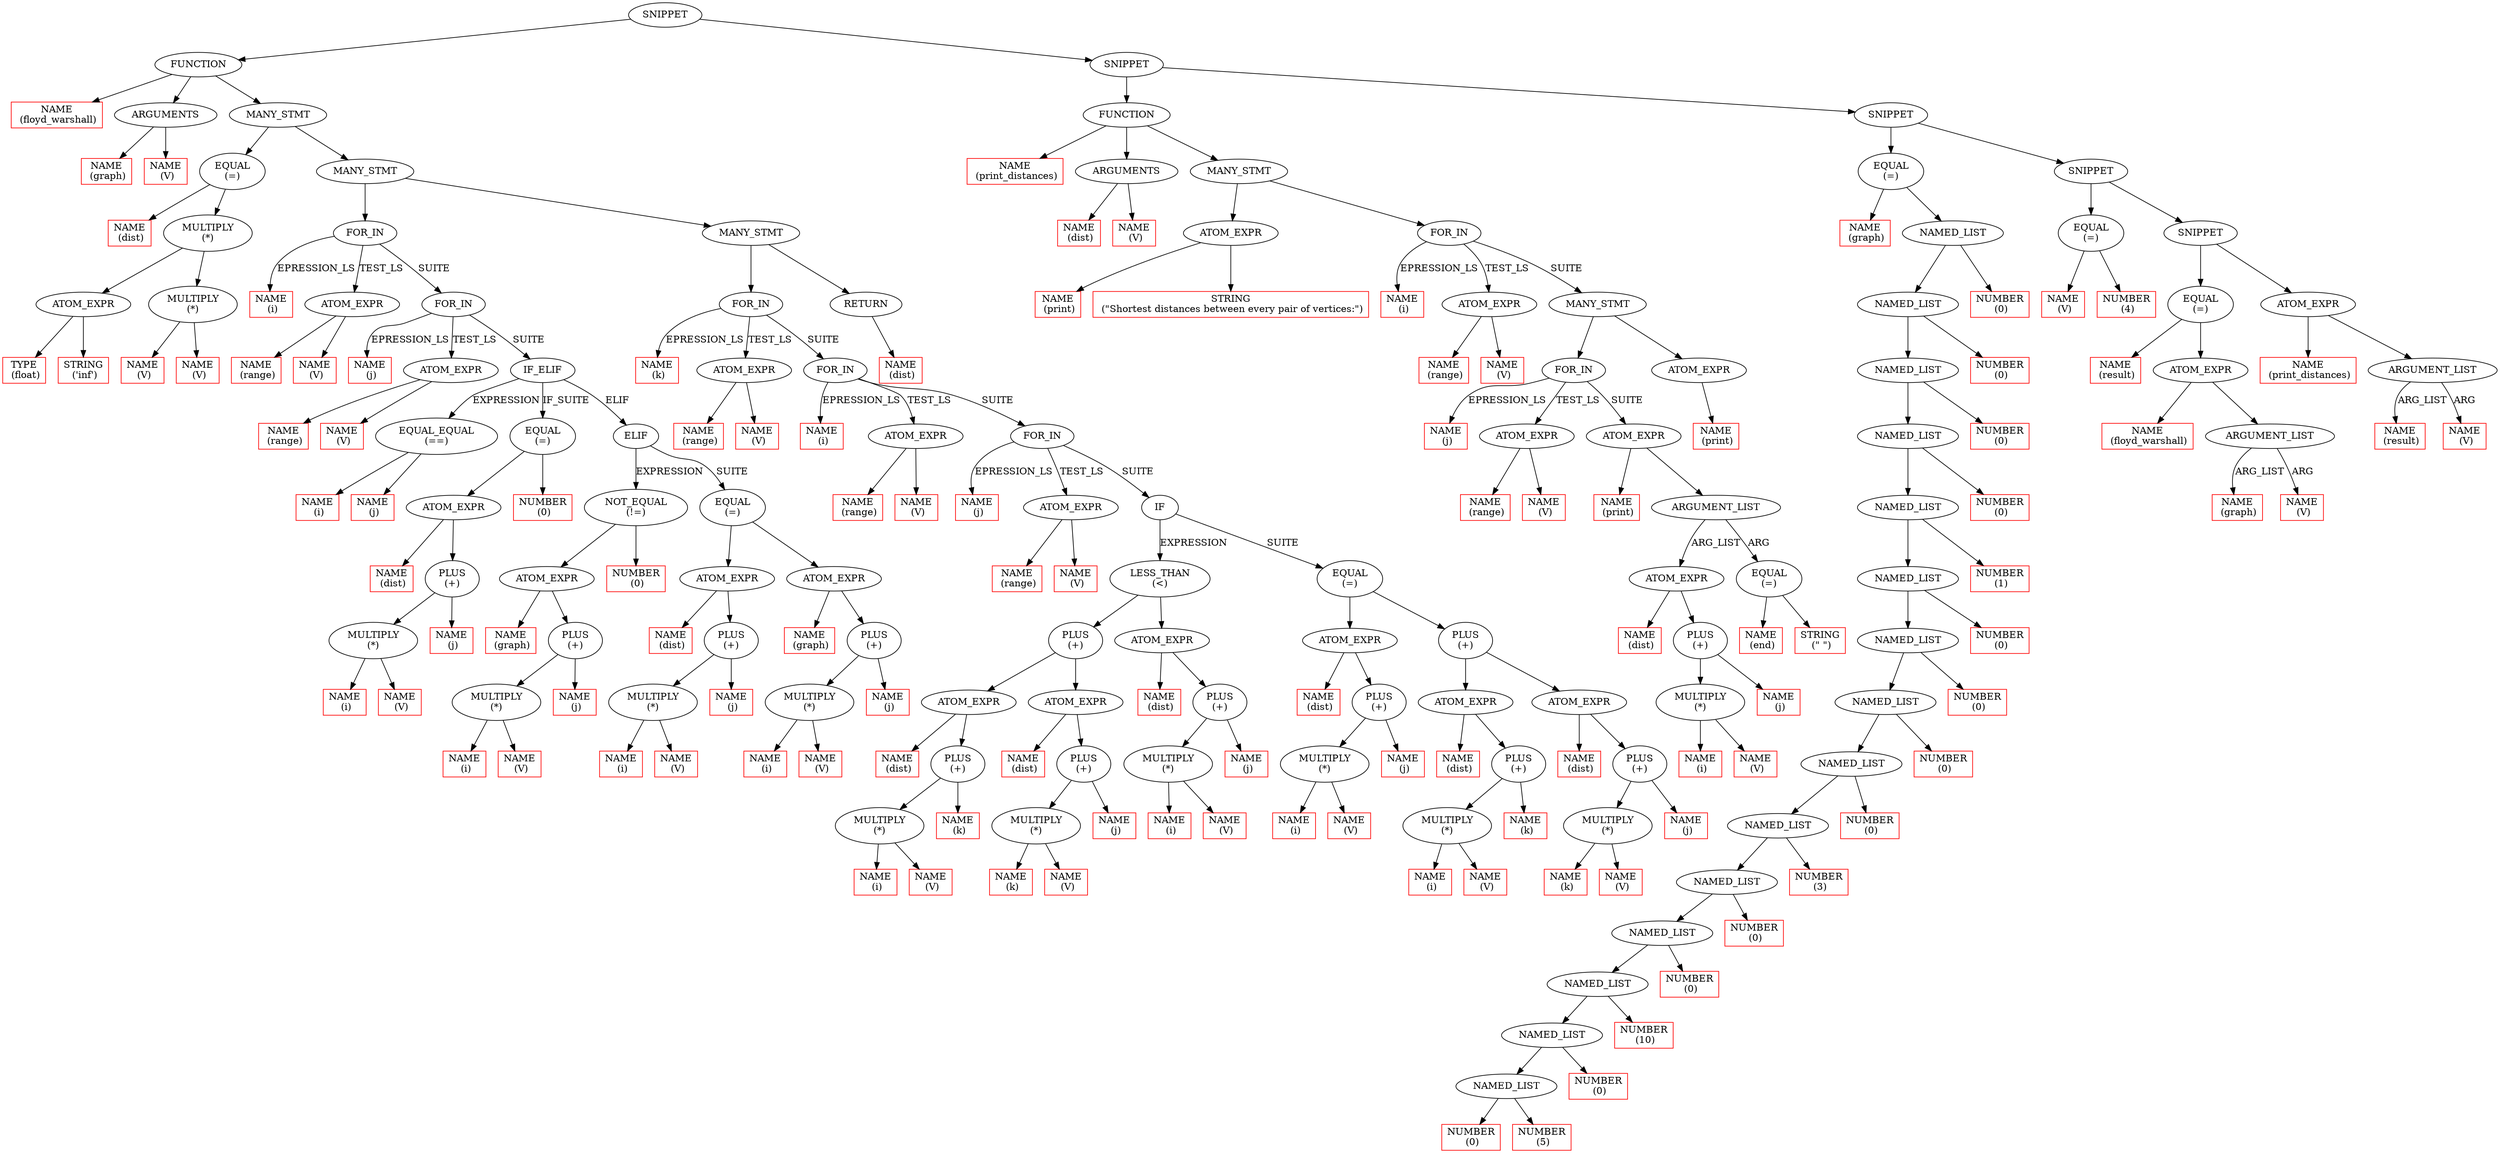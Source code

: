 




digraph ASTVisual {
 ordering = out ;
10 [ label="NAME
 (graph)", color = "red", shape="box"]
20 [ label="NAME
 (V)", color = "red", shape="box"]
30 [ label="ARGUMENTS"]
40 [ label="NAME
 (dist)", color = "red", shape="box"]
50 [ label="TYPE
 (float)", color = "red", shape="box"]
60 [ label="STRING
 ('inf')", color = "red", shape="box"]
70 [ label="ATOM_EXPR"]
80 [ label="MULTIPLY
(*)"]
90 [ label="NAME
 (V)", color = "red", shape="box"]
100 [ label="MULTIPLY
(*)"]
110 [ label="NAME
 (V)", color = "red", shape="box"]
120 [ label="EQUAL
(=)"]
130 [ label="NAME
 (i)", color = "red", shape="box"]
140 [ label="NAME
 (range)", color = "red", shape="box"]
150 [ label="NAME
 (V)", color = "red", shape="box"]
160 [ label="ATOM_EXPR"]
170 [ label="NAME
 (j)", color = "red", shape="box"]
180 [ label="NAME
 (range)", color = "red", shape="box"]
190 [ label="NAME
 (V)", color = "red", shape="box"]
200 [ label="ATOM_EXPR"]
210 [ label="NAME
 (i)", color = "red", shape="box"]
220 [ label="EQUAL_EQUAL
(==)"]
230 [ label="NAME
 (j)", color = "red", shape="box"]
240 [ label="NAME
 (dist)", color = "red", shape="box"]
250 [ label="NAME
 (i)", color = "red", shape="box"]
260 [ label="MULTIPLY
(*)"]
270 [ label="NAME
 (V)", color = "red", shape="box"]
280 [ label="NAME
 (j)", color = "red", shape="box"]
290 [ label="PLUS
(+)"]
300 [ label="ATOM_EXPR"]
310 [ label="NUMBER
 (0)", color = "red", shape="box"]
320 [ label="EQUAL
(=)"]
330 [ label="NAME
 (graph)", color = "red", shape="box"]
340 [ label="NAME
 (i)", color = "red", shape="box"]
350 [ label="MULTIPLY
(*)"]
360 [ label="NAME
 (V)", color = "red", shape="box"]
370 [ label="NAME
 (j)", color = "red", shape="box"]
380 [ label="PLUS
(+)"]
390 [ label="ATOM_EXPR"]
400 [ label="NOT_EQUAL
(!=)"]
410 [ label="NUMBER
 (0)", color = "red", shape="box"]
420 [ label="NAME
 (dist)", color = "red", shape="box"]
430 [ label="NAME
 (i)", color = "red", shape="box"]
440 [ label="MULTIPLY
(*)"]
450 [ label="NAME
 (V)", color = "red", shape="box"]
460 [ label="NAME
 (j)", color = "red", shape="box"]
470 [ label="PLUS
(+)"]
480 [ label="ATOM_EXPR"]
490 [ label="NAME
 (graph)", color = "red", shape="box"]
500 [ label="NAME
 (i)", color = "red", shape="box"]
510 [ label="MULTIPLY
(*)"]
520 [ label="NAME
 (V)", color = "red", shape="box"]
530 [ label="NAME
 (j)", color = "red", shape="box"]
540 [ label="PLUS
(+)"]
550 [ label="ATOM_EXPR"]
560 [ label="EQUAL
(=)"]
570 [ label="ELIF"]
580 [ label="IF_ELIF"]
590 [ label="FOR_IN"]
600 [ label="FOR_IN"]
610 [ label="NAME
 (k)", color = "red", shape="box"]
620 [ label="NAME
 (range)", color = "red", shape="box"]
630 [ label="NAME
 (V)", color = "red", shape="box"]
640 [ label="ATOM_EXPR"]
650 [ label="NAME
 (i)", color = "red", shape="box"]
660 [ label="NAME
 (range)", color = "red", shape="box"]
670 [ label="NAME
 (V)", color = "red", shape="box"]
680 [ label="ATOM_EXPR"]
690 [ label="NAME
 (j)", color = "red", shape="box"]
700 [ label="NAME
 (range)", color = "red", shape="box"]
710 [ label="NAME
 (V)", color = "red", shape="box"]
720 [ label="ATOM_EXPR"]
730 [ label="NAME
 (dist)", color = "red", shape="box"]
740 [ label="NAME
 (i)", color = "red", shape="box"]
750 [ label="MULTIPLY
(*)"]
760 [ label="NAME
 (V)", color = "red", shape="box"]
770 [ label="NAME
 (k)", color = "red", shape="box"]
780 [ label="PLUS
(+)"]
790 [ label="ATOM_EXPR"]
800 [ label="NAME
 (dist)", color = "red", shape="box"]
810 [ label="NAME
 (k)", color = "red", shape="box"]
820 [ label="MULTIPLY
(*)"]
830 [ label="NAME
 (V)", color = "red", shape="box"]
840 [ label="NAME
 (j)", color = "red", shape="box"]
850 [ label="PLUS
(+)"]
860 [ label="ATOM_EXPR"]
870 [ label="PLUS
(+)"]
880 [ label="LESS_THAN
(<)"]
890 [ label="NAME
 (dist)", color = "red", shape="box"]
900 [ label="NAME
 (i)", color = "red", shape="box"]
910 [ label="MULTIPLY
(*)"]
920 [ label="NAME
 (V)", color = "red", shape="box"]
930 [ label="NAME
 (j)", color = "red", shape="box"]
940 [ label="PLUS
(+)"]
950 [ label="ATOM_EXPR"]
960 [ label="NAME
 (dist)", color = "red", shape="box"]
970 [ label="NAME
 (i)", color = "red", shape="box"]
980 [ label="MULTIPLY
(*)"]
990 [ label="NAME
 (V)", color = "red", shape="box"]
1000 [ label="NAME
 (j)", color = "red", shape="box"]
1010 [ label="PLUS
(+)"]
1020 [ label="ATOM_EXPR"]
1030 [ label="NAME
 (dist)", color = "red", shape="box"]
1040 [ label="NAME
 (i)", color = "red", shape="box"]
1050 [ label="MULTIPLY
(*)"]
1060 [ label="NAME
 (V)", color = "red", shape="box"]
1070 [ label="NAME
 (k)", color = "red", shape="box"]
1080 [ label="PLUS
(+)"]
1090 [ label="ATOM_EXPR"]
1100 [ label="NAME
 (dist)", color = "red", shape="box"]
1110 [ label="NAME
 (k)", color = "red", shape="box"]
1120 [ label="MULTIPLY
(*)"]
1130 [ label="NAME
 (V)", color = "red", shape="box"]
1140 [ label="NAME
 (j)", color = "red", shape="box"]
1150 [ label="PLUS
(+)"]
1160 [ label="ATOM_EXPR"]
1170 [ label="PLUS
(+)"]
1180 [ label="EQUAL
(=)"]
1190 [ label="IF"]
1200 [ label="FOR_IN"]
1210 [ label="FOR_IN"]
1220 [ label="FOR_IN"]
1230 [ label="NAME
 (dist)", color = "red", shape="box"]
1240 [ label="RETURN"]
1250 [ label="MANY_STMT"]
1260 [ label="MANY_STMT"]
1270 [ label="MANY_STMT"]
1280 [ label="FUNCTION"]
1290 [ label="NAME
 (floyd_warshall)", color = "red", shape="box"]
1300 [ label="NAME
 (dist)", color = "red", shape="box"]
1310 [ label="NAME
 (V)", color = "red", shape="box"]
1320 [ label="ARGUMENTS"]
1330 [ label="NAME
 (print)", color = "red", shape="box"]
1340 [ label="STRING
 (\"Shortest distances between every pair of vertices:\")", color = "red", shape="box"]
1350 [ label="ATOM_EXPR"]
1360 [ label="NAME
 (i)", color = "red", shape="box"]
1370 [ label="NAME
 (range)", color = "red", shape="box"]
1380 [ label="NAME
 (V)", color = "red", shape="box"]
1390 [ label="ATOM_EXPR"]
1400 [ label="NAME
 (j)", color = "red", shape="box"]
1410 [ label="NAME
 (range)", color = "red", shape="box"]
1420 [ label="NAME
 (V)", color = "red", shape="box"]
1430 [ label="ATOM_EXPR"]
1440 [ label="NAME
 (print)", color = "red", shape="box"]
1450 [ label="NAME
 (dist)", color = "red", shape="box"]
1460 [ label="NAME
 (i)", color = "red", shape="box"]
1470 [ label="MULTIPLY
(*)"]
1480 [ label="NAME
 (V)", color = "red", shape="box"]
1490 [ label="NAME
 (j)", color = "red", shape="box"]
1500 [ label="PLUS
(+)"]
1510 [ label="ATOM_EXPR"]
1520 [ label="NAME
 (end)", color = "red", shape="box"]
1530 [ label="STRING
 (\" \")", color = "red", shape="box"]
1540 [ label="EQUAL
(=)"]
1550 [ label="ARGUMENT_LIST"]
1560 [ label="ATOM_EXPR"]
1570 [ label="FOR_IN"]
1580 [ label="NAME
 (print)", color = "red", shape="box"]
1600 [ label="ATOM_EXPR"]
1610 [ label="MANY_STMT"]
1620 [ label="FOR_IN"]
1630 [ label="MANY_STMT"]
1640 [ label="FUNCTION"]
1650 [ label="NAME
 (print_distances)", color = "red", shape="box"]
1660 [ label="NAME
 (graph)", color = "red", shape="box"]
1670 [ label="NUMBER
 (0)", color = "red", shape="box"]
1680 [ label="NUMBER
 (5)", color = "red", shape="box"]
1690 [ label="NAMED_LIST"]
1700 [ label="NUMBER
 (0)", color = "red", shape="box"]
1710 [ label="NAMED_LIST"]
1720 [ label="NUMBER
 (10)", color = "red", shape="box"]
1730 [ label="NAMED_LIST"]
1740 [ label="NUMBER
 (0)", color = "red", shape="box"]
1750 [ label="NAMED_LIST"]
1760 [ label="NUMBER
 (0)", color = "red", shape="box"]
1770 [ label="NAMED_LIST"]
1780 [ label="NUMBER
 (3)", color = "red", shape="box"]
1790 [ label="NAMED_LIST"]
1800 [ label="NUMBER
 (0)", color = "red", shape="box"]
1810 [ label="NAMED_LIST"]
1820 [ label="NUMBER
 (0)", color = "red", shape="box"]
1830 [ label="NAMED_LIST"]
1840 [ label="NUMBER
 (0)", color = "red", shape="box"]
1850 [ label="NAMED_LIST"]
1860 [ label="NUMBER
 (0)", color = "red", shape="box"]
1870 [ label="NAMED_LIST"]
1880 [ label="NUMBER
 (1)", color = "red", shape="box"]
1890 [ label="NAMED_LIST"]
1900 [ label="NUMBER
 (0)", color = "red", shape="box"]
1910 [ label="NAMED_LIST"]
1920 [ label="NUMBER
 (0)", color = "red", shape="box"]
1930 [ label="NAMED_LIST"]
1940 [ label="NUMBER
 (0)", color = "red", shape="box"]
1950 [ label="NAMED_LIST"]
1960 [ label="NUMBER
 (0)", color = "red", shape="box"]
1970 [ label="NAMED_LIST"]
1980 [ label="EQUAL
(=)"]
1990 [ label="NAME
 (V)", color = "red", shape="box"]
2000 [ label="NUMBER
 (4)", color = "red", shape="box"]
2010 [ label="EQUAL
(=)"]
2020 [ label="NAME
 (result)", color = "red", shape="box"]
2030 [ label="NAME
 (floyd_warshall)", color = "red", shape="box"]
2040 [ label="NAME
 (graph)", color = "red", shape="box"]
2050 [ label="NAME
 (V)", color = "red", shape="box"]
2060 [ label="ARGUMENT_LIST"]
2070 [ label="ATOM_EXPR"]
2080 [ label="EQUAL
(=)"]
2090 [ label="NAME
 (print_distances)", color = "red", shape="box"]
2100 [ label="NAME
 (result)", color = "red", shape="box"]
2110 [ label="NAME
 (V)", color = "red", shape="box"]
2120 [ label="ARGUMENT_LIST"]
2130 [ label="ATOM_EXPR"]
2140 [ label="SNIPPET"]
2150 [ label="SNIPPET"]
2160 [ label="SNIPPET"]
2170 [ label="SNIPPET"]
2180 [ label="SNIPPET"]
30 -> 10[ label=""]
30 -> 20[ label=""]
70 -> 50[ label=""]
70 -> 60[ label=""]
100 -> 90[ label=""]
100 -> 110[ label=""]
80 -> 70[ label=""]
80 -> 100[ label=""]
120 -> 40[ label=""]
120 -> 80[ label=""]
160 -> 140[ label=""]
160 -> 150[ label=""]
200 -> 180[ label=""]
200 -> 190[ label=""]
220 -> 210[ label=""]
220 -> 230[ label=""]
260 -> 250[ label=""]
260 -> 270[ label=""]
290 -> 260[ label=""]
290 -> 280[ label=""]
300 -> 240[ label=""]
300 -> 290[ label=""]
320 -> 300[ label=""]
320 -> 310[ label=""]
350 -> 340[ label=""]
350 -> 360[ label=""]
380 -> 350[ label=""]
380 -> 370[ label=""]
390 -> 330[ label=""]
390 -> 380[ label=""]
400 -> 390[ label=""]
400 -> 410[ label=""]
440 -> 430[ label=""]
440 -> 450[ label=""]
470 -> 440[ label=""]
470 -> 460[ label=""]
480 -> 420[ label=""]
480 -> 470[ label=""]
510 -> 500[ label=""]
510 -> 520[ label=""]
540 -> 510[ label=""]
540 -> 530[ label=""]
550 -> 490[ label=""]
550 -> 540[ label=""]
560 -> 480[ label=""]
560 -> 550[ label=""]
570 -> 400[ label="EXPRESSION"]
570 -> 560[ label="SUITE"]
580 -> 220[ label="EXPRESSION"]
580 -> 320[ label="IF_SUITE"]
580 -> 570[ label="ELIF"]
590 -> 170[ label="EPRESSION_LS"]
590 -> 200[ label="TEST_LS"]
590 -> 580[ label="SUITE"]
600 -> 130[ label="EPRESSION_LS"]
600 -> 160[ label="TEST_LS"]
600 -> 590[ label="SUITE"]
640 -> 620[ label=""]
640 -> 630[ label=""]
680 -> 660[ label=""]
680 -> 670[ label=""]
720 -> 700[ label=""]
720 -> 710[ label=""]
750 -> 740[ label=""]
750 -> 760[ label=""]
780 -> 750[ label=""]
780 -> 770[ label=""]
790 -> 730[ label=""]
790 -> 780[ label=""]
820 -> 810[ label=""]
820 -> 830[ label=""]
850 -> 820[ label=""]
850 -> 840[ label=""]
860 -> 800[ label=""]
860 -> 850[ label=""]
870 -> 790[ label=""]
870 -> 860[ label=""]
910 -> 900[ label=""]
910 -> 920[ label=""]
940 -> 910[ label=""]
940 -> 930[ label=""]
950 -> 890[ label=""]
950 -> 940[ label=""]
880 -> 870[ label=""]
880 -> 950[ label=""]
980 -> 970[ label=""]
980 -> 990[ label=""]
1010 -> 980[ label=""]
1010 -> 1000[ label=""]
1020 -> 960[ label=""]
1020 -> 1010[ label=""]
1050 -> 1040[ label=""]
1050 -> 1060[ label=""]
1080 -> 1050[ label=""]
1080 -> 1070[ label=""]
1090 -> 1030[ label=""]
1090 -> 1080[ label=""]
1120 -> 1110[ label=""]
1120 -> 1130[ label=""]
1150 -> 1120[ label=""]
1150 -> 1140[ label=""]
1160 -> 1100[ label=""]
1160 -> 1150[ label=""]
1170 -> 1090[ label=""]
1170 -> 1160[ label=""]
1180 -> 1020[ label=""]
1180 -> 1170[ label=""]
1190 -> 880[ label="EXPRESSION"]
1190 -> 1180[ label="SUITE"]
1200 -> 690[ label="EPRESSION_LS"]
1200 -> 720[ label="TEST_LS"]
1200 -> 1190[ label="SUITE"]
1210 -> 650[ label="EPRESSION_LS"]
1210 -> 680[ label="TEST_LS"]
1210 -> 1200[ label="SUITE"]
1220 -> 610[ label="EPRESSION_LS"]
1220 -> 640[ label="TEST_LS"]
1220 -> 1210[ label="SUITE"]
1240 -> 1230[ label=""]
1250 -> 1220[ label=""]
1250 -> 1240[ label=""]
1260 -> 600[ label=""]
1260 -> 1250[ label=""]
1270 -> 120[ label=""]
1270 -> 1260[ label=""]
1280 -> 1290[ label=""]
1280 -> 30[ label=""]
1280 -> 1270[ label=""]
1320 -> 1300[ label=""]
1320 -> 1310[ label=""]
1350 -> 1330[ label=""]
1350 -> 1340[ label=""]
1390 -> 1370[ label=""]
1390 -> 1380[ label=""]
1430 -> 1410[ label=""]
1430 -> 1420[ label=""]
1470 -> 1460[ label=""]
1470 -> 1480[ label=""]
1500 -> 1470[ label=""]
1500 -> 1490[ label=""]
1510 -> 1450[ label=""]
1510 -> 1500[ label=""]
1540 -> 1520[ label=""]
1540 -> 1530[ label=""]
1550 -> 1510[ label="ARG_LIST"]
1550 -> 1540[ label="ARG"]
1560 -> 1440[ label=""]
1560 -> 1550[ label=""]
1570 -> 1400[ label="EPRESSION_LS"]
1570 -> 1430[ label="TEST_LS"]
1570 -> 1560[ label="SUITE"]
1600 -> 1580[ label=""]
1610 -> 1570[ label=""]
1610 -> 1600[ label=""]
1620 -> 1360[ label="EPRESSION_LS"]
1620 -> 1390[ label="TEST_LS"]
1620 -> 1610[ label="SUITE"]
1630 -> 1350[ label=""]
1630 -> 1620[ label=""]
1640 -> 1650[ label=""]
1640 -> 1320[ label=""]
1640 -> 1630[ label=""]
1690 -> 1670[ label=""]
1690 -> 1680[ label=""]
1710 -> 1690[ label=""]
1710 -> 1700[ label=""]
1730 -> 1710[ label=""]
1730 -> 1720[ label=""]
1750 -> 1730[ label=""]
1750 -> 1740[ label=""]
1770 -> 1750[ label=""]
1770 -> 1760[ label=""]
1790 -> 1770[ label=""]
1790 -> 1780[ label=""]
1810 -> 1790[ label=""]
1810 -> 1800[ label=""]
1830 -> 1810[ label=""]
1830 -> 1820[ label=""]
1850 -> 1830[ label=""]
1850 -> 1840[ label=""]
1870 -> 1850[ label=""]
1870 -> 1860[ label=""]
1890 -> 1870[ label=""]
1890 -> 1880[ label=""]
1910 -> 1890[ label=""]
1910 -> 1900[ label=""]
1930 -> 1910[ label=""]
1930 -> 1920[ label=""]
1950 -> 1930[ label=""]
1950 -> 1940[ label=""]
1970 -> 1950[ label=""]
1970 -> 1960[ label=""]
1980 -> 1660[ label=""]
1980 -> 1970[ label=""]
2010 -> 1990[ label=""]
2010 -> 2000[ label=""]
2060 -> 2040[ label="ARG_LIST"]
2060 -> 2050[ label="ARG"]
2070 -> 2030[ label=""]
2070 -> 2060[ label=""]
2080 -> 2020[ label=""]
2080 -> 2070[ label=""]
2120 -> 2100[ label="ARG_LIST"]
2120 -> 2110[ label="ARG"]
2130 -> 2090[ label=""]
2130 -> 2120[ label=""]
2140 -> 2080[ label=""]
2140 -> 2130[ label=""]
2150 -> 2010[ label=""]
2150 -> 2140[ label=""]
2160 -> 1980[ label=""]
2160 -> 2150[ label=""]
2170 -> 1640[ label=""]
2170 -> 2160[ label=""]
2180 -> 1280[ label=""]
2180 -> 2170[ label=""]
  }
